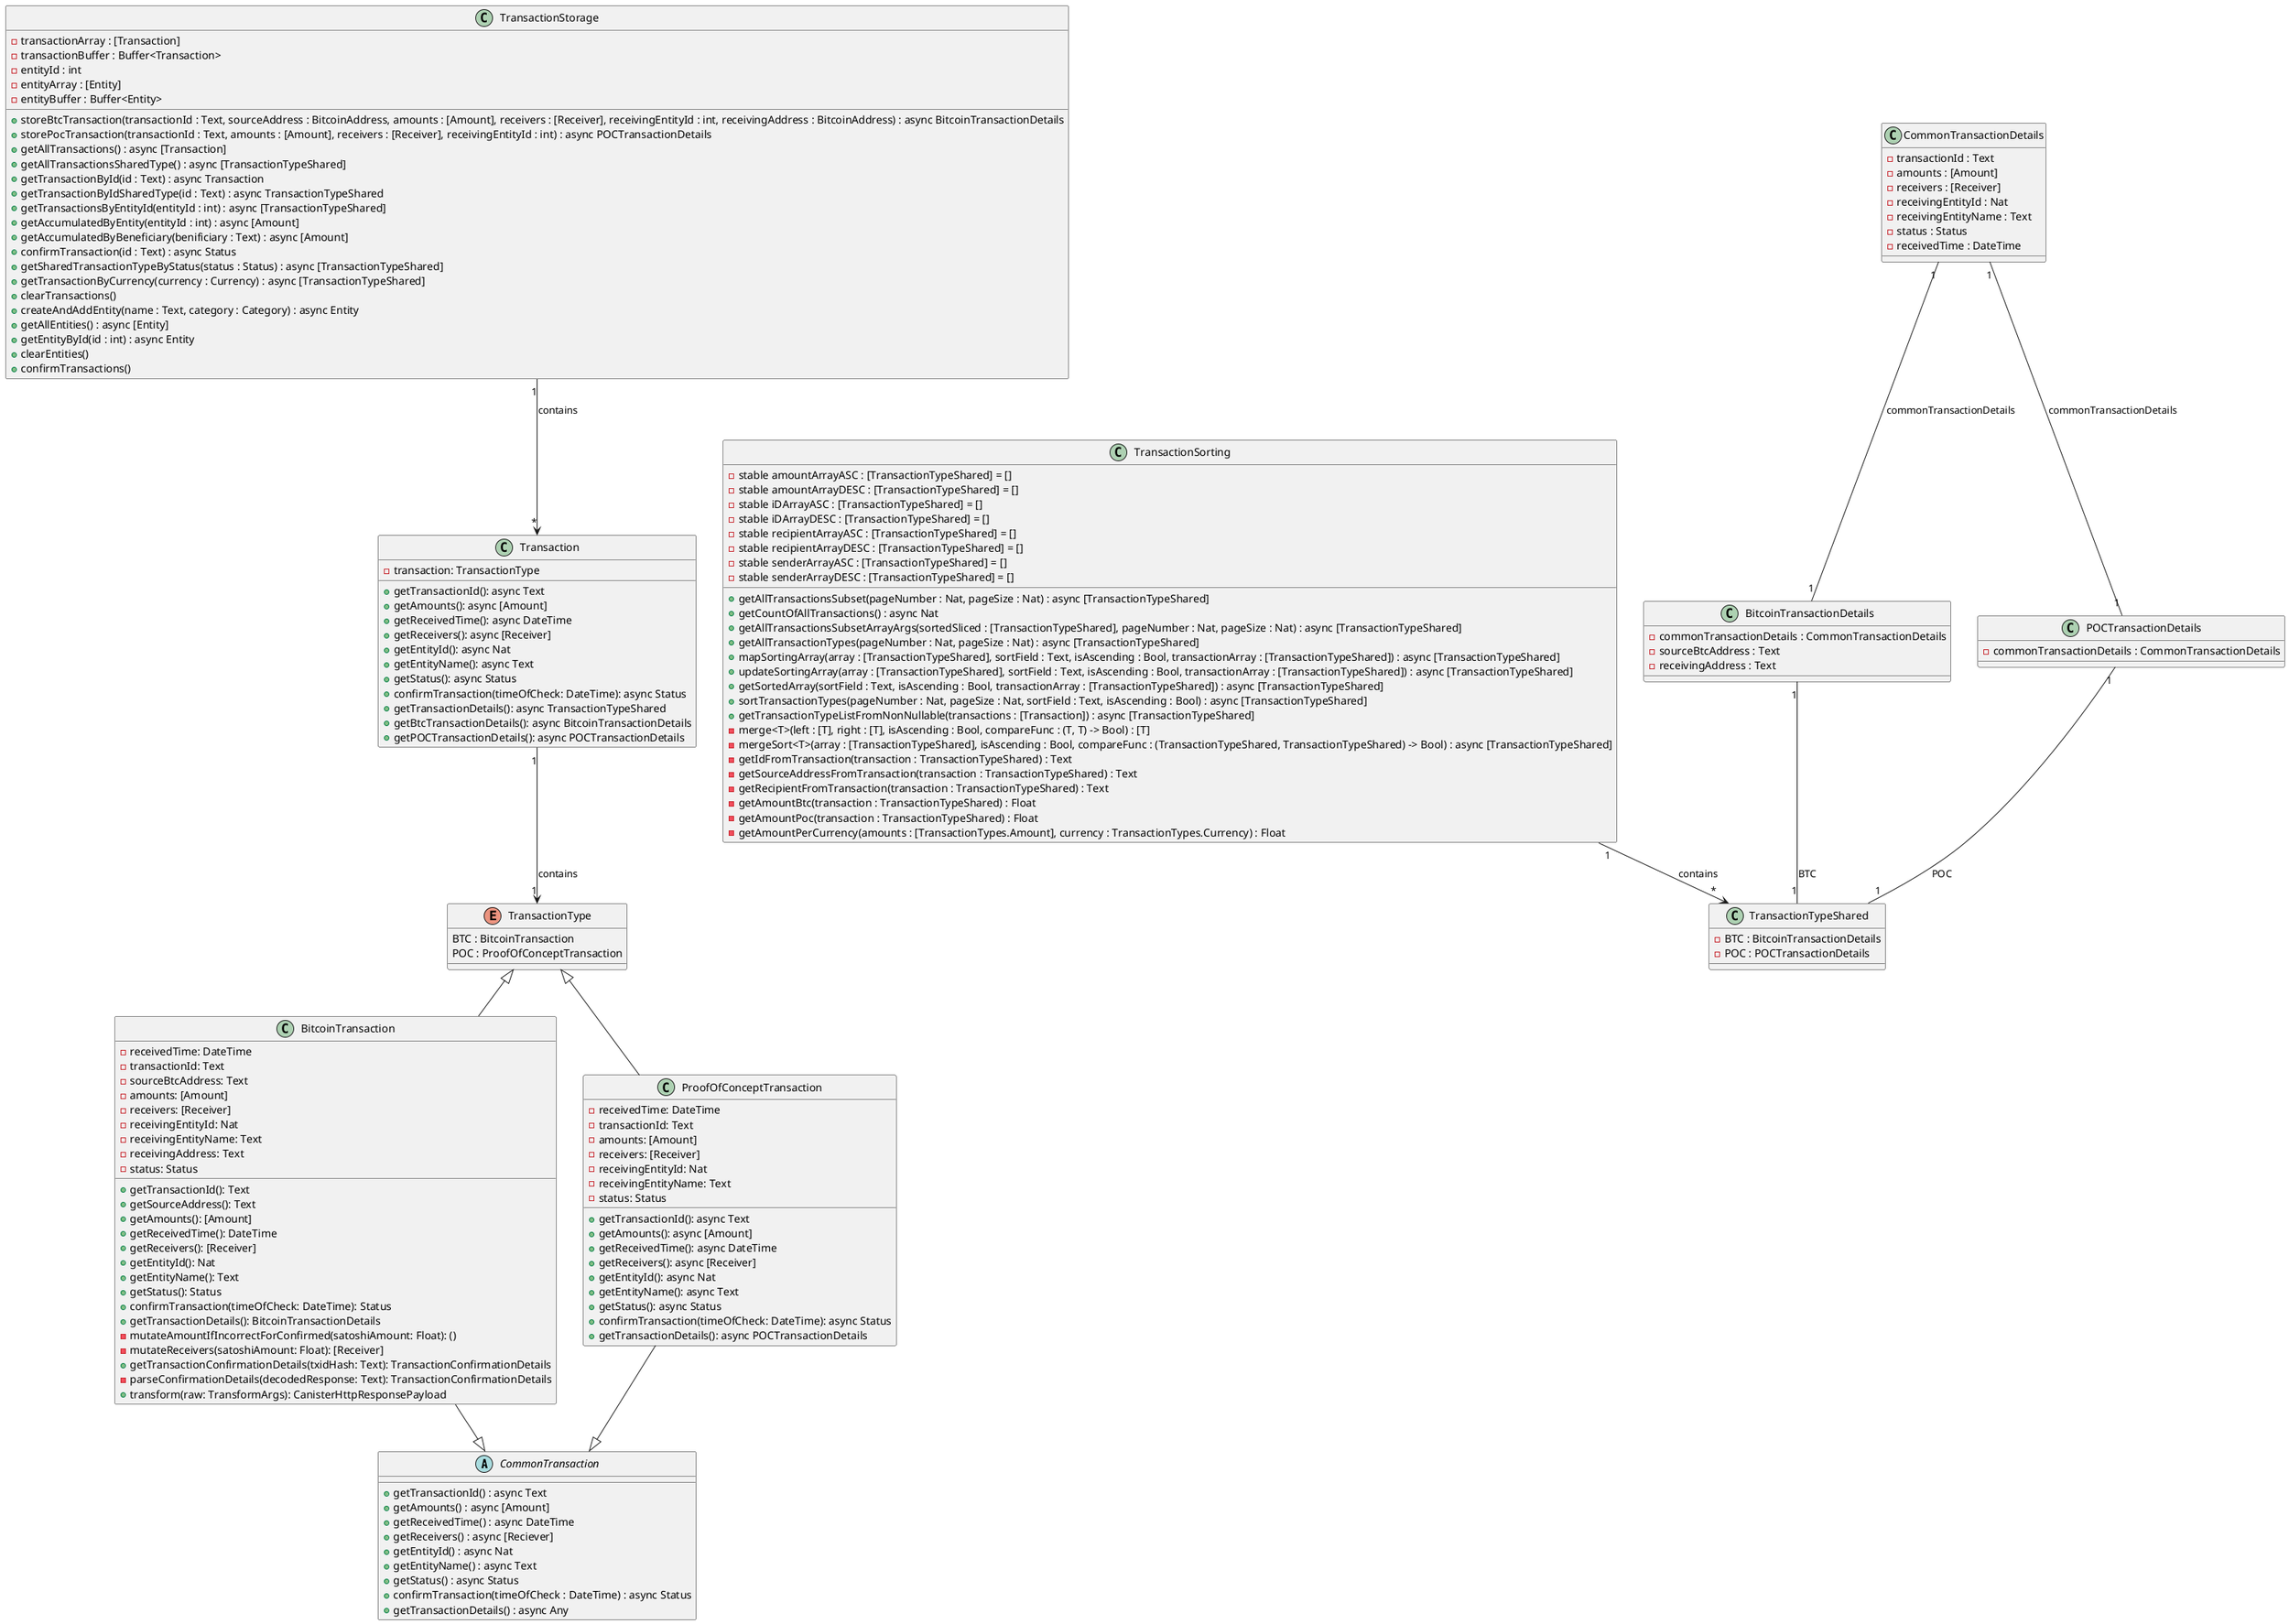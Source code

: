 @startuml
'skinparam dpi 600
abstract class CommonTransaction {
    +getTransactionId() : async Text
    +getAmounts() : async [Amount]
    +getReceivedTime() : async DateTime
    +getReceivers() : async [Reciever]
    +getEntityId() : async Nat
    +getEntityName() : async Text
    +getStatus() : async Status
    +confirmTransaction(timeOfCheck : DateTime) : async Status
    +getTransactionDetails() : async Any
}

class BitcoinTransaction {
  - receivedTime: DateTime
  - transactionId: Text
  - sourceBtcAddress: Text
  - amounts: [Amount]
  - receivers: [Receiver]
  - receivingEntityId: Nat
  - receivingEntityName: Text
  - receivingAddress: Text
  - status: Status

  + getTransactionId(): Text
  + getSourceAddress(): Text
  + getAmounts(): [Amount]
  + getReceivedTime(): DateTime
  + getReceivers(): [Receiver]
  + getEntityId(): Nat
  + getEntityName(): Text
  + getStatus(): Status
  + confirmTransaction(timeOfCheck: DateTime): Status
  + getTransactionDetails(): BitcoinTransactionDetails
  - mutateAmountIfIncorrectForConfirmed(satoshiAmount: Float): ()
  - mutateReceivers(satoshiAmount: Float): [Receiver]
  + getTransactionConfirmationDetails(txidHash: Text): TransactionConfirmationDetails
  - parseConfirmationDetails(decodedResponse: Text): TransactionConfirmationDetails
  + transform(raw: TransformArgs): CanisterHttpResponsePayload
}
class ProofOfConceptTransaction {
    - receivedTime: DateTime
    - transactionId: Text
    - amounts: [Amount]
    - receivers: [Receiver]
    - receivingEntityId: Nat
    - receivingEntityName: Text
    - status: Status

    + getTransactionId(): async Text
    + getAmounts(): async [Amount]
    + getReceivedTime(): async DateTime
    + getReceivers(): async [Receiver]
    + getEntityId(): async Nat
    + getEntityName(): async Text
    + getStatus(): async Status
    + confirmTransaction(timeOfCheck: DateTime): async Status
    + getTransactionDetails(): async POCTransactionDetails
}

class Transaction {
    - transaction: TransactionType
    + getTransactionId(): async Text
    + getAmounts(): async [Amount]
    + getReceivedTime(): async DateTime
    + getReceivers(): async [Receiver]
    + getEntityId(): async Nat
    + getEntityName(): async Text
    + getStatus(): async Status
    + confirmTransaction(timeOfCheck: DateTime): async Status
    + getTransactionDetails(): async TransactionTypeShared
    + getBtcTransactionDetails(): async BitcoinTransactionDetails
    + getPOCTransactionDetails(): async POCTransactionDetails
}

class TransactionSorting {
    - stable amountArrayASC : [TransactionTypeShared] = []
    - stable amountArrayDESC : [TransactionTypeShared] = []
    - stable iDArrayASC : [TransactionTypeShared] = []
    - stable iDArrayDESC : [TransactionTypeShared] = []
    - stable recipientArrayASC : [TransactionTypeShared] = []
    - stable recipientArrayDESC : [TransactionTypeShared] = []
    - stable senderArrayASC : [TransactionTypeShared] = []
    - stable senderArrayDESC : [TransactionTypeShared] = []

    + getAllTransactionsSubset(pageNumber : Nat, pageSize : Nat) : async [TransactionTypeShared]
    + getCountOfAllTransactions() : async Nat
    + getAllTransactionsSubsetArrayArgs(sortedSliced : [TransactionTypeShared], pageNumber : Nat, pageSize : Nat) : async [TransactionTypeShared]
    + getAllTransactionTypes(pageNumber : Nat, pageSize : Nat) : async [TransactionTypeShared]
    + mapSortingArray(array : [TransactionTypeShared], sortField : Text, isAscending : Bool, transactionArray : [TransactionTypeShared]) : async [TransactionTypeShared]
    + updateSortingArray(array : [TransactionTypeShared], sortField : Text, isAscending : Bool, transactionArray : [TransactionTypeShared]) : async [TransactionTypeShared]
    + getSortedArray(sortField : Text, isAscending : Bool, transactionArray : [TransactionTypeShared]) : async [TransactionTypeShared]
    + sortTransactionTypes(pageNumber : Nat, pageSize : Nat, sortField : Text, isAscending : Bool) : async [TransactionTypeShared]
    + getTransactionTypeListFromNonNullable(transactions : [Transaction]) : async [TransactionTypeShared]
    - merge<T>(left : [T], right : [T], isAscending : Bool, compareFunc : (T, T) -> Bool) : [T]
    - mergeSort<T>(array : [TransactionTypeShared], isAscending : Bool, compareFunc : (TransactionTypeShared, TransactionTypeShared) -> Bool) : async [TransactionTypeShared]
    - getIdFromTransaction(transaction : TransactionTypeShared) : Text
    - getSourceAddressFromTransaction(transaction : TransactionTypeShared) : Text
    - getRecipientFromTransaction(transaction : TransactionTypeShared) : Text
    - getAmountBtc(transaction : TransactionTypeShared) : Float
    - getAmountPoc(transaction : TransactionTypeShared) : Float
    - getAmountPerCurrency(amounts : [TransactionTypes.Amount], currency : TransactionTypes.Currency) : Float
}

class TransactionStorage {
    - transactionArray : [Transaction]
    - transactionBuffer : Buffer<Transaction>
    - entityId : int
    - entityArray : [Entity]
    - entityBuffer : Buffer<Entity>

    + storeBtcTransaction(transactionId : Text, sourceAddress : BitcoinAddress, amounts : [Amount], receivers : [Receiver], receivingEntityId : int, receivingAddress : BitcoinAddress) : async BitcoinTransactionDetails
    + storePocTransaction(transactionId : Text, amounts : [Amount], receivers : [Receiver], receivingEntityId : int) : async POCTransactionDetails
    + getAllTransactions() : async [Transaction]
    + getAllTransactionsSharedType() : async [TransactionTypeShared]
    + getTransactionById(id : Text) : async Transaction
    + getTransactionByIdSharedType(id : Text) : async TransactionTypeShared
    + getTransactionsByEntityId(entityId : int) : async [TransactionTypeShared]
    + getAccumulatedByEntity(entityId : int) : async [Amount]
    + getAccumulatedByBeneficiary(benificiary : Text) : async [Amount]
    + confirmTransaction(id : Text) : async Status
    + getSharedTransactionTypeByStatus(status : Status) : async [TransactionTypeShared]
    + getTransactionByCurrency(currency : Currency) : async [TransactionTypeShared]
    + clearTransactions()
    + createAndAddEntity(name : Text, category : Category) : async Entity
    + getAllEntities() : async [Entity]
    + getEntityById(id : int) : async Entity
    + clearEntities()
    + confirmTransactions()
}

enum TransactionType {
    BTC : BitcoinTransaction
    POC : ProofOfConceptTransaction
}

class CommonTransactionDetails {
    - transactionId : Text
    - amounts : [Amount]
    - receivers : [Receiver]
    - receivingEntityId : Nat
    - receivingEntityName : Text
    - status : Status
    - receivedTime : DateTime
}

class BitcoinTransactionDetails {
    - commonTransactionDetails : CommonTransactionDetails
    - sourceBtcAddress : Text
    - receivingAddress : Text
}

class POCTransactionDetails {
    - commonTransactionDetails : CommonTransactionDetails
}

class TransactionTypeShared {
    - BTC : BitcoinTransactionDetails
    - POC : POCTransactionDetails
}

BitcoinTransaction --|> CommonTransaction
ProofOfConceptTransaction --|> CommonTransaction

TransactionStorage "1" --> "*" Transaction : contains
TransactionSorting "1" --> "*" TransactionTypeShared : contains


Transaction "1" --> "1" TransactionType : contains

TransactionType <|-- BitcoinTransaction
TransactionType <|-- ProofOfConceptTransaction


CommonTransactionDetails "1" -- "1" BitcoinTransactionDetails : commonTransactionDetails
CommonTransactionDetails "1" -- "1" POCTransactionDetails : commonTransactionDetails
BitcoinTransactionDetails "1" -- "1" TransactionTypeShared : BTC
POCTransactionDetails "1" -- "1" TransactionTypeShared : POC

@enduml
